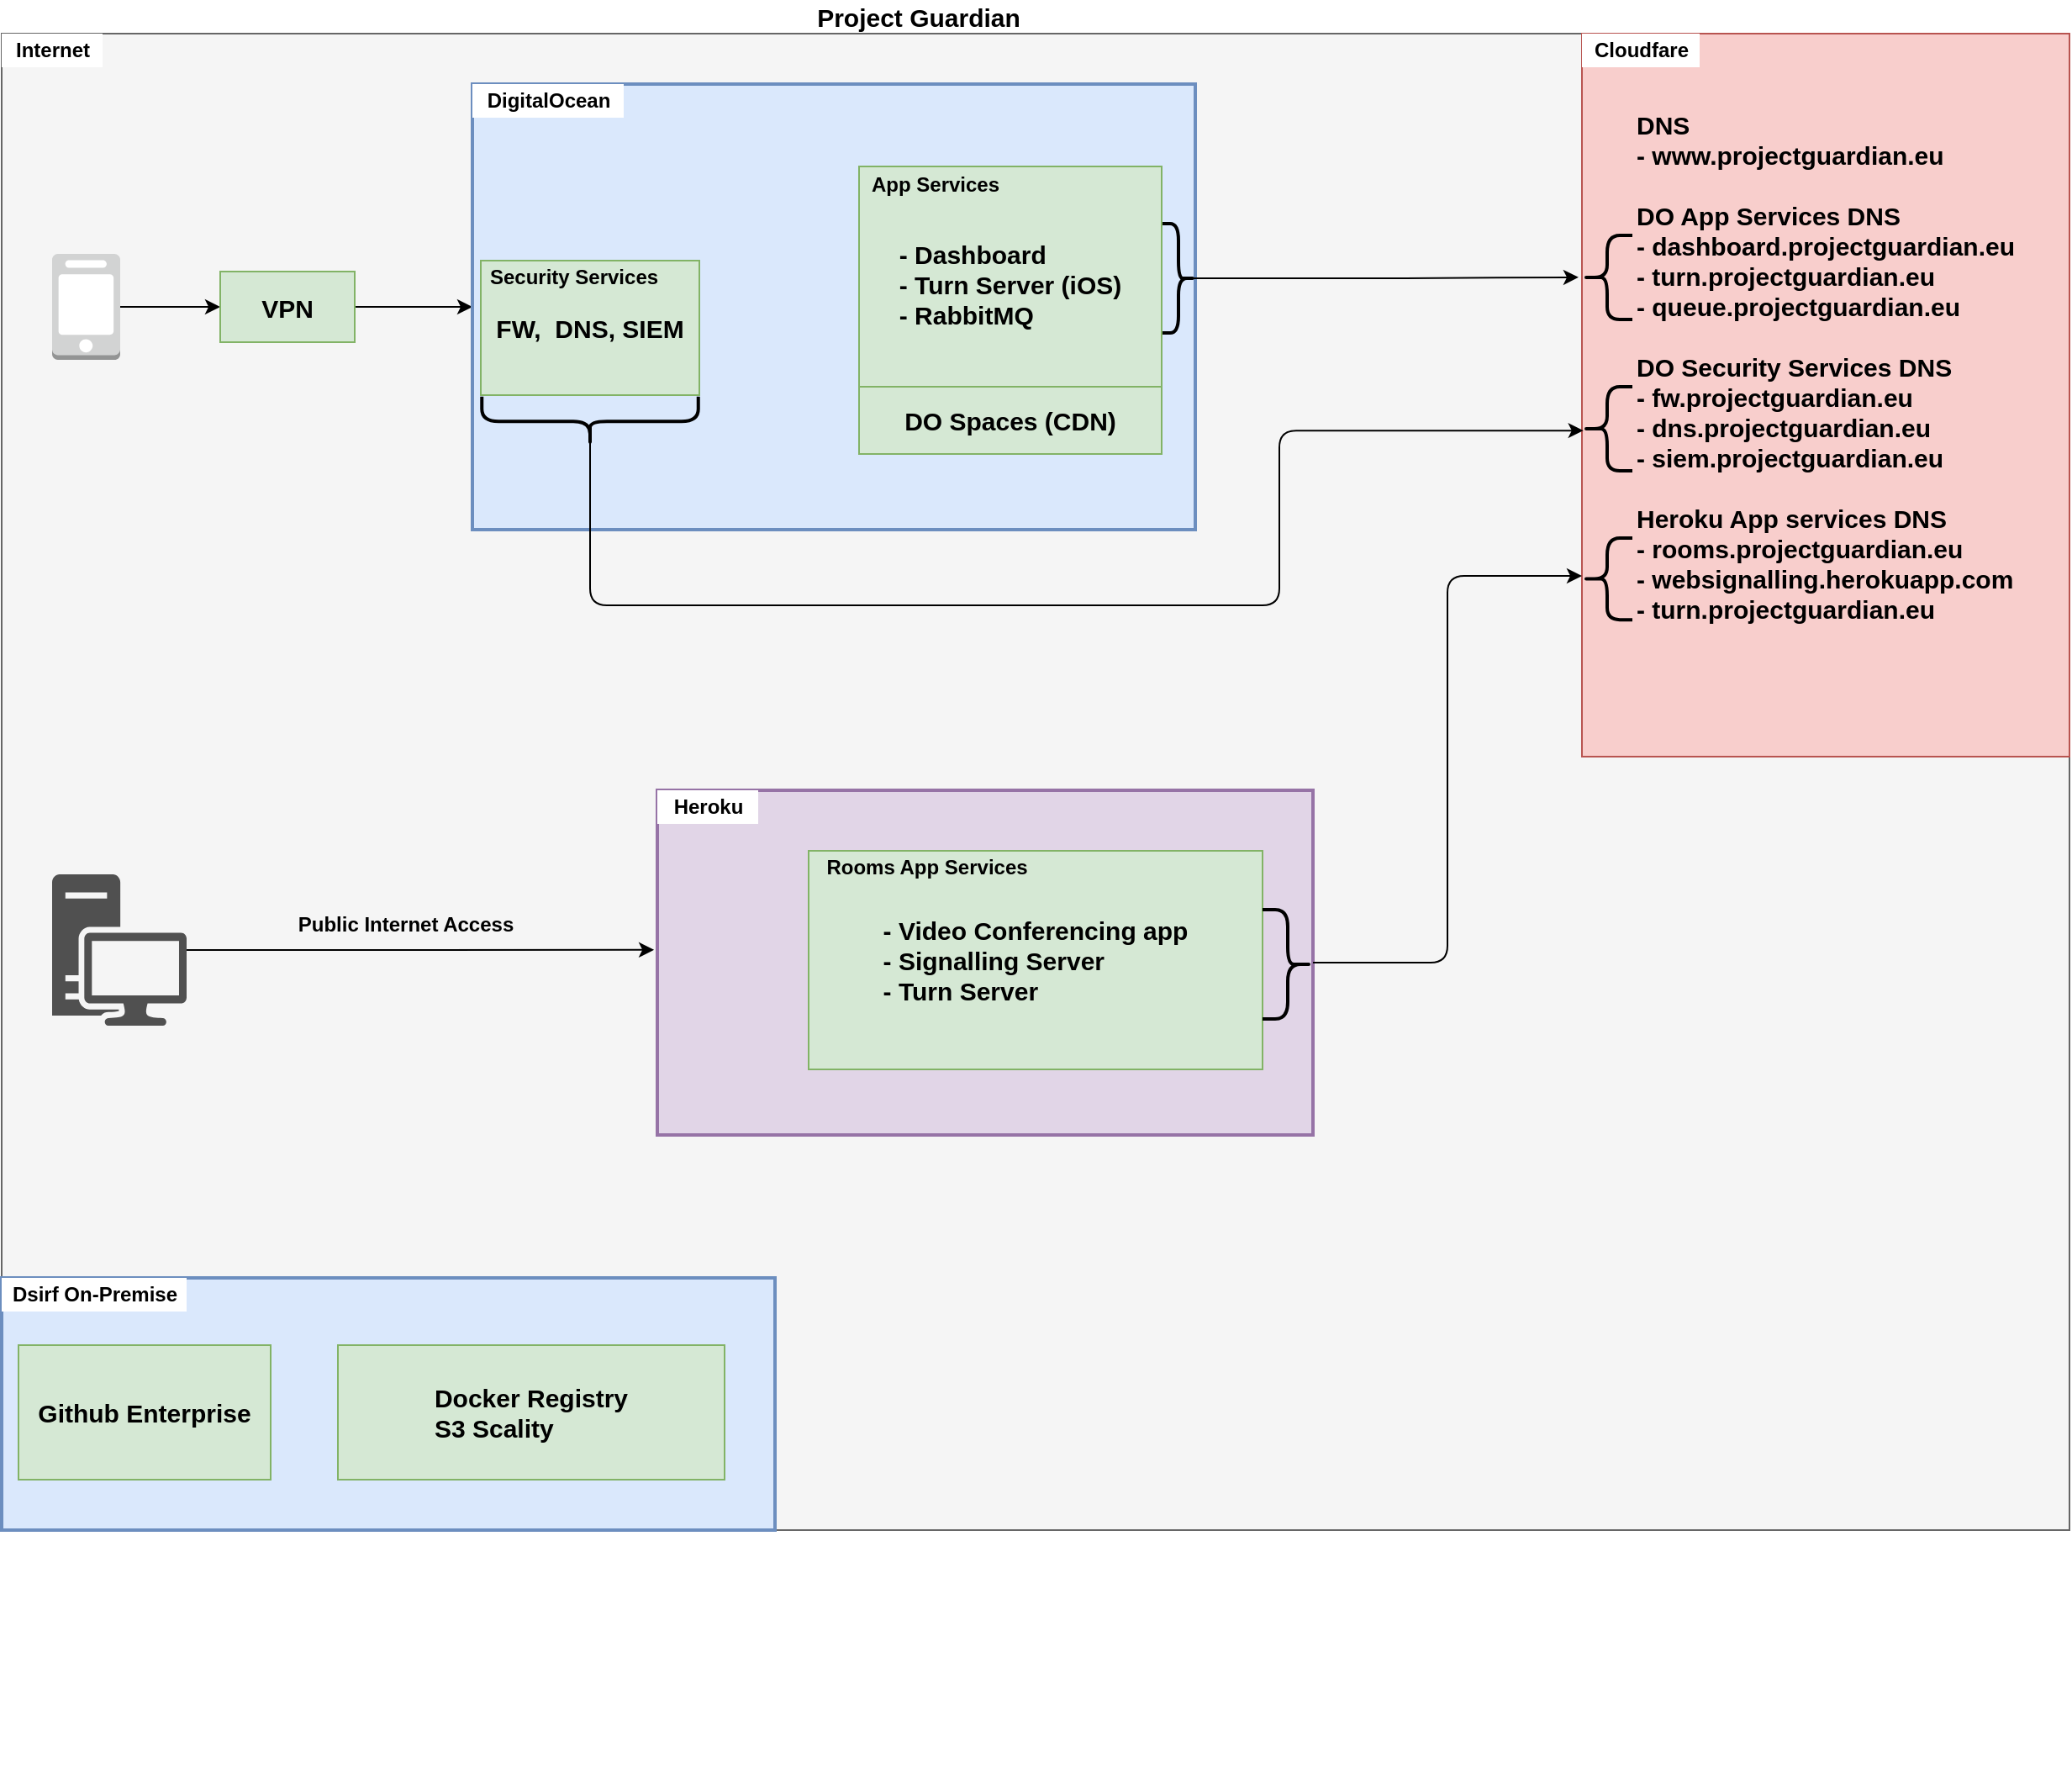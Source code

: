 <mxfile version="13.8.8" type="github">
  <diagram id="Kct_C77k4w69qnWXF-Gp" name="Page-1">
    <mxGraphModel dx="3766" dy="1265" grid="1" gridSize="10" guides="1" tooltips="1" connect="1" arrows="1" fold="1" page="1" pageScale="1" pageWidth="1700" pageHeight="1100" math="0" shadow="0">
      <root>
        <mxCell id="0" />
        <mxCell id="1" parent="0" />
        <mxCell id="mxm4oyXmpaIIjX80Ufu0-10" value="" style="rounded=0;whiteSpace=wrap;html=1;fillColor=#f5f5f5;strokeColor=#666666;fontColor=#333333;" vertex="1" parent="1">
          <mxGeometry y="60" width="1230" height="890" as="geometry" />
        </mxCell>
        <mxCell id="mxm4oyXmpaIIjX80Ufu0-1" value="Internet" style="text;html=1;align=center;verticalAlign=middle;resizable=0;points=[];autosize=1;fontStyle=1;fillColor=#ffffff;" vertex="1" parent="1">
          <mxGeometry y="60" width="60" height="20" as="geometry" />
        </mxCell>
        <mxCell id="mxm4oyXmpaIIjX80Ufu0-27" style="edgeStyle=orthogonalEdgeStyle;rounded=1;orthogonalLoop=1;jettySize=auto;html=1;entryX=0;entryY=0.5;entryDx=0;entryDy=0;" edge="1" parent="1" source="mxm4oyXmpaIIjX80Ufu0-4" target="mxm4oyXmpaIIjX80Ufu0-9">
          <mxGeometry relative="1" as="geometry" />
        </mxCell>
        <mxCell id="mxm4oyXmpaIIjX80Ufu0-4" value="" style="outlineConnect=0;dashed=0;verticalLabelPosition=bottom;verticalAlign=top;align=center;html=1;shape=mxgraph.aws3.mobile_client;fillColor=#D2D3D3;gradientColor=none;" vertex="1" parent="1">
          <mxGeometry x="30" y="191" width="40.5" height="63" as="geometry" />
        </mxCell>
        <mxCell id="mxm4oyXmpaIIjX80Ufu0-28" style="edgeStyle=orthogonalEdgeStyle;rounded=1;orthogonalLoop=1;jettySize=auto;html=1;entryX=0;entryY=0.5;entryDx=0;entryDy=0;" edge="1" parent="1" source="mxm4oyXmpaIIjX80Ufu0-9" target="mxm4oyXmpaIIjX80Ufu0-11">
          <mxGeometry relative="1" as="geometry" />
        </mxCell>
        <mxCell id="mxm4oyXmpaIIjX80Ufu0-9" value="&lt;font style=&quot;font-size: 15px&quot;&gt;VPN&lt;/font&gt;" style="rounded=0;whiteSpace=wrap;html=1;fontStyle=1;fillColor=#d5e8d4;strokeColor=#82b366;" vertex="1" parent="1">
          <mxGeometry x="130" y="201.5" width="80" height="42" as="geometry" />
        </mxCell>
        <mxCell id="mxm4oyXmpaIIjX80Ufu0-26" style="edgeStyle=orthogonalEdgeStyle;rounded=1;orthogonalLoop=1;jettySize=auto;html=1;entryX=-0.005;entryY=0.463;entryDx=0;entryDy=0;entryPerimeter=0;" edge="1" parent="1" source="mxm4oyXmpaIIjX80Ufu0-18" target="mxm4oyXmpaIIjX80Ufu0-20">
          <mxGeometry relative="1" as="geometry" />
        </mxCell>
        <mxCell id="mxm4oyXmpaIIjX80Ufu0-18" value="" style="pointerEvents=1;shadow=0;dashed=0;html=1;strokeColor=none;fillColor=#505050;labelPosition=center;verticalLabelPosition=bottom;verticalAlign=top;outlineConnect=0;align=center;shape=mxgraph.office.devices.workstation;" vertex="1" parent="1">
          <mxGeometry x="30" y="560" width="80" height="90" as="geometry" />
        </mxCell>
        <mxCell id="mxm4oyXmpaIIjX80Ufu0-19" value="Public Internet Access" style="text;html=1;align=center;verticalAlign=middle;resizable=0;points=[];autosize=1;fontStyle=1;" vertex="1" parent="1">
          <mxGeometry x="170" y="580" width="140" height="20" as="geometry" />
        </mxCell>
        <mxCell id="mxm4oyXmpaIIjX80Ufu0-25" value="" style="group" vertex="1" connectable="0" parent="1">
          <mxGeometry x="390" y="510" width="390" height="215" as="geometry" />
        </mxCell>
        <mxCell id="mxm4oyXmpaIIjX80Ufu0-20" value="" style="whiteSpace=wrap;html=1;strokeColor=#9673a6;strokeWidth=2;fillColor=#e1d5e7;" vertex="1" parent="mxm4oyXmpaIIjX80Ufu0-25">
          <mxGeometry width="390" height="205" as="geometry" />
        </mxCell>
        <mxCell id="mxm4oyXmpaIIjX80Ufu0-21" value="Heroku" style="text;html=1;align=center;verticalAlign=middle;resizable=0;points=[];autosize=1;fontStyle=1;fillColor=#ffffff;" vertex="1" parent="mxm4oyXmpaIIjX80Ufu0-25">
          <mxGeometry width="60" height="20" as="geometry" />
        </mxCell>
        <mxCell id="mxm4oyXmpaIIjX80Ufu0-24" value="" style="group" vertex="1" connectable="0" parent="mxm4oyXmpaIIjX80Ufu0-25">
          <mxGeometry x="90" y="45" width="270" height="170" as="geometry" />
        </mxCell>
        <mxCell id="mxm4oyXmpaIIjX80Ufu0-22" value="&lt;div style=&quot;text-align: justify&quot;&gt;&lt;span style=&quot;font-size: 15px&quot;&gt;&lt;b&gt;- Video Conferencing app&lt;/b&gt;&lt;/span&gt;&lt;/div&gt;&lt;div style=&quot;text-align: justify&quot;&gt;&lt;b&gt;&lt;span style=&quot;font-size: 15px&quot;&gt;-&amp;nbsp;Signalling&amp;nbsp;Server&lt;/span&gt;&lt;/b&gt;&lt;/div&gt;&lt;div style=&quot;text-align: justify&quot;&gt;&lt;span style=&quot;font-size: 15px&quot;&gt;&lt;b&gt;- Turn Server&lt;/b&gt;&lt;/span&gt;&lt;/div&gt;" style="whiteSpace=wrap;html=1;fillColor=#d5e8d4;strokeColor=#82b366;" vertex="1" parent="mxm4oyXmpaIIjX80Ufu0-24">
          <mxGeometry y="-9" width="270" height="130" as="geometry" />
        </mxCell>
        <mxCell id="mxm4oyXmpaIIjX80Ufu0-23" value="Rooms App Services" style="text;html=1;align=center;verticalAlign=middle;resizable=0;points=[];autosize=1;fontStyle=1" vertex="1" parent="mxm4oyXmpaIIjX80Ufu0-24">
          <mxGeometry y="-9" width="140" height="20" as="geometry" />
        </mxCell>
        <mxCell id="mxm4oyXmpaIIjX80Ufu0-47" value="" style="shape=curlyBracket;whiteSpace=wrap;html=1;rounded=1;strokeWidth=2;fillColor=#ffffff;rotation=-180;" vertex="1" parent="mxm4oyXmpaIIjX80Ufu0-25">
          <mxGeometry x="360" y="71" width="30" height="65" as="geometry" />
        </mxCell>
        <mxCell id="mxm4oyXmpaIIjX80Ufu0-29" value="&lt;div style=&quot;text-align: left&quot;&gt;&lt;b&gt;&lt;font style=&quot;font-size: 15px&quot;&gt;DNS&lt;/font&gt;&lt;/b&gt;&lt;/div&gt;&lt;div style=&quot;text-align: justify&quot;&gt;&lt;b&gt;&lt;font&gt;&lt;span style=&quot;font-size: 15px&quot;&gt;- www.projectguardian.eu&lt;/span&gt;&lt;/font&gt;&lt;/b&gt;&lt;/div&gt;&lt;div style=&quot;text-align: justify&quot;&gt;&lt;b&gt;&lt;font&gt;&lt;span style=&quot;font-size: 15px&quot;&gt;&lt;br&gt;&lt;/span&gt;&lt;/font&gt;&lt;/b&gt;&lt;/div&gt;&lt;div style=&quot;text-align: justify&quot;&gt;&lt;b&gt;&lt;font&gt;&lt;span style=&quot;font-size: 15px&quot;&gt;DO App Services DNS&lt;/span&gt;&lt;/font&gt;&lt;/b&gt;&lt;/div&gt;&lt;div style=&quot;text-align: justify&quot;&gt;&lt;b&gt;&lt;font&gt;&lt;span style=&quot;font-size: 15px&quot;&gt;- dashboard.projectguardian.eu&lt;/span&gt;&lt;/font&gt;&lt;/b&gt;&lt;/div&gt;&lt;div style=&quot;text-align: justify&quot;&gt;&lt;div&gt;&lt;b&gt;&lt;span style=&quot;font-size: 15px&quot;&gt;- turn.projectguardian.eu&lt;/span&gt;&lt;/b&gt;&lt;/div&gt;&lt;/div&gt;&lt;div style=&quot;text-align: justify&quot;&gt;&lt;b&gt;&lt;font&gt;&lt;span style=&quot;font-size: 15px&quot;&gt;- queue.projectguardian.eu&lt;/span&gt;&lt;/font&gt;&lt;/b&gt;&lt;/div&gt;&lt;div style=&quot;text-align: justify&quot;&gt;&lt;b&gt;&lt;font&gt;&lt;span style=&quot;font-size: 15px&quot;&gt;&lt;br&gt;&lt;/span&gt;&lt;/font&gt;&lt;/b&gt;&lt;/div&gt;&lt;div style=&quot;text-align: justify&quot;&gt;&lt;b&gt;&lt;span style=&quot;font-size: 15px&quot;&gt;DO Security Services DNS&lt;/span&gt;&lt;/b&gt;&lt;b&gt;&lt;font&gt;&lt;span style=&quot;font-size: 15px&quot;&gt;&lt;br&gt;&lt;/span&gt;&lt;/font&gt;&lt;/b&gt;&lt;/div&gt;&lt;div style=&quot;text-align: justify&quot;&gt;&lt;b style=&quot;font-size: 15px&quot;&gt;- fw.projectguardian.eu&lt;/b&gt;&lt;br&gt;&lt;/div&gt;&lt;div style=&quot;text-align: justify&quot;&gt;&lt;span style=&quot;font-size: 15px&quot;&gt;&lt;b&gt;- dns.projectguardian.eu&lt;/b&gt;&lt;/span&gt;&lt;/div&gt;&lt;div style=&quot;text-align: justify&quot;&gt;&lt;span style=&quot;font-size: 15px&quot;&gt;&lt;b&gt;- siem.projectguardian.eu&lt;/b&gt;&lt;/span&gt;&lt;/div&gt;&lt;div style=&quot;text-align: justify&quot;&gt;&lt;b&gt;&lt;font&gt;&lt;span style=&quot;font-size: 15px&quot;&gt;&lt;br&gt;&lt;/span&gt;&lt;/font&gt;&lt;/b&gt;&lt;/div&gt;&lt;div style=&quot;text-align: justify&quot;&gt;&lt;b&gt;&lt;font&gt;&lt;span style=&quot;font-size: 15px&quot;&gt;Heroku App services DNS&lt;/span&gt;&lt;/font&gt;&lt;/b&gt;&lt;/div&gt;&lt;div style=&quot;text-align: justify&quot;&gt;&lt;b&gt;&lt;font&gt;&lt;span style=&quot;font-size: 15px&quot;&gt;- rooms.projectguardian.eu&lt;/span&gt;&lt;/font&gt;&lt;/b&gt;&lt;/div&gt;&lt;div style=&quot;text-align: justify&quot;&gt;&lt;div&gt;&lt;b&gt;&lt;span style=&quot;font-size: 15px&quot;&gt;-&amp;nbsp;websignalling.herokuapp.com&lt;/span&gt;&lt;/b&gt;&lt;/div&gt;&lt;/div&gt;&lt;div style=&quot;text-align: justify&quot;&gt;&lt;div&gt;&lt;b&gt;&lt;span style=&quot;font-size: 15px&quot;&gt;- turn.projectguardian.eu&lt;/span&gt;&lt;/b&gt;&lt;/div&gt;&lt;div&gt;&lt;br&gt;&lt;/div&gt;&lt;div&gt;&lt;b&gt;&lt;span style=&quot;font-size: 15px&quot;&gt;&lt;br&gt;&lt;/span&gt;&lt;/b&gt;&lt;/div&gt;&lt;/div&gt;" style="whiteSpace=wrap;html=1;fillColor=#f8cecc;strokeColor=#b85450;" vertex="1" parent="1">
          <mxGeometry x="940" y="60" width="290" height="430" as="geometry" />
        </mxCell>
        <mxCell id="mxm4oyXmpaIIjX80Ufu0-33" value="" style="group" vertex="1" connectable="0" parent="1">
          <mxGeometry y="800" width="625" height="300" as="geometry" />
        </mxCell>
        <mxCell id="mxm4oyXmpaIIjX80Ufu0-32" value="" style="whiteSpace=wrap;html=1;strokeColor=#6c8ebf;strokeWidth=2;fillColor=#dae8fc;" vertex="1" parent="mxm4oyXmpaIIjX80Ufu0-33">
          <mxGeometry width="460" height="150" as="geometry" />
        </mxCell>
        <mxCell id="mxm4oyXmpaIIjX80Ufu0-3" value="Dsirf On-Premise" style="text;html=1;align=center;verticalAlign=middle;resizable=0;points=[];autosize=1;fontStyle=1;fillColor=#ffffff;" vertex="1" parent="mxm4oyXmpaIIjX80Ufu0-33">
          <mxGeometry width="110" height="20" as="geometry" />
        </mxCell>
        <mxCell id="mxm4oyXmpaIIjX80Ufu0-34" value="&lt;div style=&quot;text-align: justify&quot;&gt;&lt;b&gt;&lt;font style=&quot;font-size: 15px&quot;&gt;Github Enterprise&lt;/font&gt;&lt;/b&gt;&lt;/div&gt;" style="whiteSpace=wrap;html=1;fillColor=#d5e8d4;strokeColor=#82b366;" vertex="1" parent="mxm4oyXmpaIIjX80Ufu0-33">
          <mxGeometry x="10" y="40" width="150" height="80" as="geometry" />
        </mxCell>
        <mxCell id="mxm4oyXmpaIIjX80Ufu0-35" value="&lt;div style=&quot;text-align: justify&quot;&gt;&lt;b&gt;&lt;font style=&quot;font-size: 15px&quot;&gt;Docker Registry&lt;/font&gt;&lt;/b&gt;&lt;/div&gt;&lt;div style=&quot;text-align: justify&quot;&gt;&lt;b&gt;&lt;font style=&quot;font-size: 15px&quot;&gt;S3 Scality&lt;/font&gt;&lt;/b&gt;&lt;/div&gt;" style="whiteSpace=wrap;html=1;fillColor=#d5e8d4;strokeColor=#82b366;" vertex="1" parent="mxm4oyXmpaIIjX80Ufu0-33">
          <mxGeometry x="200" y="40" width="230" height="80" as="geometry" />
        </mxCell>
        <mxCell id="mxm4oyXmpaIIjX80Ufu0-7" value="Security Services" style="text;html=1;align=center;verticalAlign=middle;resizable=0;points=[];autosize=1;fontStyle=1" vertex="1" parent="1">
          <mxGeometry x="285" y="190" width="120" height="20" as="geometry" />
        </mxCell>
        <mxCell id="mxm4oyXmpaIIjX80Ufu0-38" value="&lt;b&gt;&lt;font style=&quot;font-size: 15px&quot;&gt;Project Guardian&lt;/font&gt;&lt;/b&gt;" style="text;html=1;align=center;verticalAlign=middle;resizable=0;points=[];autosize=1;" vertex="1" parent="1">
          <mxGeometry x="475" y="40" width="140" height="20" as="geometry" />
        </mxCell>
        <mxCell id="mxm4oyXmpaIIjX80Ufu0-39" value="" style="shape=curlyBracket;whiteSpace=wrap;html=1;rounded=1;strokeWidth=2;fillColor=#ffffff;" vertex="1" parent="1">
          <mxGeometry x="940" y="180" width="30" height="50" as="geometry" />
        </mxCell>
        <mxCell id="mxm4oyXmpaIIjX80Ufu0-42" value="" style="group" vertex="1" connectable="0" parent="1">
          <mxGeometry x="280" y="90" width="430" height="271.57" as="geometry" />
        </mxCell>
        <mxCell id="mxm4oyXmpaIIjX80Ufu0-11" value="" style="whiteSpace=wrap;html=1;strokeColor=#6c8ebf;strokeWidth=2;fillColor=#dae8fc;" vertex="1" parent="mxm4oyXmpaIIjX80Ufu0-42">
          <mxGeometry width="430" height="265" as="geometry" />
        </mxCell>
        <mxCell id="mxm4oyXmpaIIjX80Ufu0-13" value="&lt;div style=&quot;text-align: justify&quot;&gt;&lt;b&gt;&lt;font style=&quot;font-size: 15px&quot;&gt;FW, &amp;nbsp;DNS, SIEM&lt;/font&gt;&lt;/b&gt;&lt;/div&gt;" style="whiteSpace=wrap;html=1;fillColor=#d5e8d4;strokeColor=#82b366;" vertex="1" parent="mxm4oyXmpaIIjX80Ufu0-42">
          <mxGeometry x="5" y="105" width="130" height="80" as="geometry" />
        </mxCell>
        <mxCell id="mxm4oyXmpaIIjX80Ufu0-6" value="DigitalOcean" style="text;html=1;align=center;verticalAlign=middle;resizable=0;points=[];autosize=1;fontStyle=1;fillColor=#ffffff;" vertex="1" parent="mxm4oyXmpaIIjX80Ufu0-42">
          <mxGeometry width="90" height="20" as="geometry" />
        </mxCell>
        <mxCell id="mxm4oyXmpaIIjX80Ufu0-40" value="" style="shape=curlyBracket;whiteSpace=wrap;html=1;rounded=1;strokeWidth=2;fillColor=#ffffff;rotation=-180;" vertex="1" parent="mxm4oyXmpaIIjX80Ufu0-42">
          <mxGeometry x="410" y="83" width="20" height="65" as="geometry" />
        </mxCell>
        <mxCell id="mxm4oyXmpaIIjX80Ufu0-43" value="" style="shape=curlyBracket;whiteSpace=wrap;html=1;rounded=1;strokeWidth=2;fillColor=#ffffff;rotation=-90;" vertex="1" parent="mxm4oyXmpaIIjX80Ufu0-42">
          <mxGeometry x="55.31" y="136.25" width="29.38" height="128.75" as="geometry" />
        </mxCell>
        <mxCell id="mxm4oyXmpaIIjX80Ufu0-51" value="Security Services" style="text;html=1;align=center;verticalAlign=middle;resizable=0;points=[];autosize=1;fontStyle=1" vertex="1" parent="mxm4oyXmpaIIjX80Ufu0-42">
          <mxGeometry y="105" width="120" height="20" as="geometry" />
        </mxCell>
        <mxCell id="mxm4oyXmpaIIjX80Ufu0-36" value="" style="group" vertex="1" connectable="0" parent="mxm4oyXmpaIIjX80Ufu0-42">
          <mxGeometry x="230" y="50" width="180" height="170" as="geometry" />
        </mxCell>
        <mxCell id="mxm4oyXmpaIIjX80Ufu0-14" value="&lt;div style=&quot;text-align: justify&quot;&gt;&lt;span style=&quot;font-size: 15px&quot;&gt;&lt;b&gt;- Dashboard&lt;/b&gt;&lt;/span&gt;&lt;/div&gt;&lt;div style=&quot;text-align: justify&quot;&gt;&lt;span style=&quot;font-size: 15px&quot;&gt;&lt;b&gt;- Turn Server (iOS)&lt;/b&gt;&lt;/span&gt;&lt;/div&gt;&lt;div style=&quot;text-align: justify&quot;&gt;&lt;span style=&quot;font-size: 15px&quot;&gt;&lt;b&gt;- RabbitMQ&lt;/b&gt;&lt;/span&gt;&lt;/div&gt;" style="whiteSpace=wrap;html=1;fillColor=#d5e8d4;strokeColor=#82b366;" vertex="1" parent="mxm4oyXmpaIIjX80Ufu0-36">
          <mxGeometry y="-1" width="180" height="140" as="geometry" />
        </mxCell>
        <mxCell id="mxm4oyXmpaIIjX80Ufu0-15" value="App Services" style="text;html=1;align=center;verticalAlign=middle;resizable=0;points=[];autosize=1;fontStyle=1" vertex="1" parent="mxm4oyXmpaIIjX80Ufu0-36">
          <mxGeometry width="90" height="20" as="geometry" />
        </mxCell>
        <mxCell id="mxm4oyXmpaIIjX80Ufu0-16" value="&lt;div style=&quot;text-align: justify&quot;&gt;&lt;b&gt;&lt;font style=&quot;font-size: 15px&quot;&gt;DO Spaces (CDN)&lt;/font&gt;&lt;/b&gt;&lt;/div&gt;" style="whiteSpace=wrap;html=1;fillColor=#d5e8d4;strokeColor=#82b366;" vertex="1" parent="mxm4oyXmpaIIjX80Ufu0-36">
          <mxGeometry y="130" width="180" height="40" as="geometry" />
        </mxCell>
        <mxCell id="mxm4oyXmpaIIjX80Ufu0-44" value="" style="shape=curlyBracket;whiteSpace=wrap;html=1;rounded=1;strokeWidth=2;fillColor=#ffffff;" vertex="1" parent="1">
          <mxGeometry x="940" y="270" width="30" height="50" as="geometry" />
        </mxCell>
        <mxCell id="mxm4oyXmpaIIjX80Ufu0-46" value="" style="shape=curlyBracket;whiteSpace=wrap;html=1;rounded=1;strokeWidth=2;fillColor=#ffffff;size=0.5;" vertex="1" parent="1">
          <mxGeometry x="940" y="360" width="30" height="48.57" as="geometry" />
        </mxCell>
        <mxCell id="mxm4oyXmpaIIjX80Ufu0-49" style="edgeStyle=orthogonalEdgeStyle;rounded=1;orthogonalLoop=1;jettySize=auto;html=1;exitX=0.1;exitY=0.5;exitDx=0;exitDy=0;exitPerimeter=0;entryX=0.003;entryY=0.549;entryDx=0;entryDy=0;entryPerimeter=0;" edge="1" parent="1" source="mxm4oyXmpaIIjX80Ufu0-43" target="mxm4oyXmpaIIjX80Ufu0-29">
          <mxGeometry relative="1" as="geometry">
            <mxPoint x="920" y="291" as="targetPoint" />
            <Array as="points">
              <mxPoint x="350" y="400" />
              <mxPoint x="760" y="400" />
              <mxPoint x="760" y="296" />
            </Array>
          </mxGeometry>
        </mxCell>
        <mxCell id="mxm4oyXmpaIIjX80Ufu0-52" style="edgeStyle=orthogonalEdgeStyle;rounded=1;orthogonalLoop=1;jettySize=auto;html=1;exitX=0.1;exitY=0.5;exitDx=0;exitDy=0;exitPerimeter=0;entryX=-0.007;entryY=0.337;entryDx=0;entryDy=0;entryPerimeter=0;" edge="1" parent="1" source="mxm4oyXmpaIIjX80Ufu0-40" target="mxm4oyXmpaIIjX80Ufu0-29">
          <mxGeometry relative="1" as="geometry">
            <Array as="points">
              <mxPoint x="825" y="206" />
            </Array>
          </mxGeometry>
        </mxCell>
        <mxCell id="mxm4oyXmpaIIjX80Ufu0-53" value="Cloudfare" style="text;html=1;align=center;verticalAlign=middle;resizable=0;points=[];autosize=1;fontStyle=1;fillColor=#ffffff;" vertex="1" parent="1">
          <mxGeometry x="940" y="60" width="70" height="20" as="geometry" />
        </mxCell>
        <mxCell id="mxm4oyXmpaIIjX80Ufu0-54" style="edgeStyle=orthogonalEdgeStyle;rounded=1;orthogonalLoop=1;jettySize=auto;html=1;exitX=1;exitY=0.5;exitDx=0;exitDy=0;entryX=0;entryY=0.75;entryDx=0;entryDy=0;" edge="1" parent="1" source="mxm4oyXmpaIIjX80Ufu0-20" target="mxm4oyXmpaIIjX80Ufu0-29">
          <mxGeometry relative="1" as="geometry" />
        </mxCell>
      </root>
    </mxGraphModel>
  </diagram>
</mxfile>
